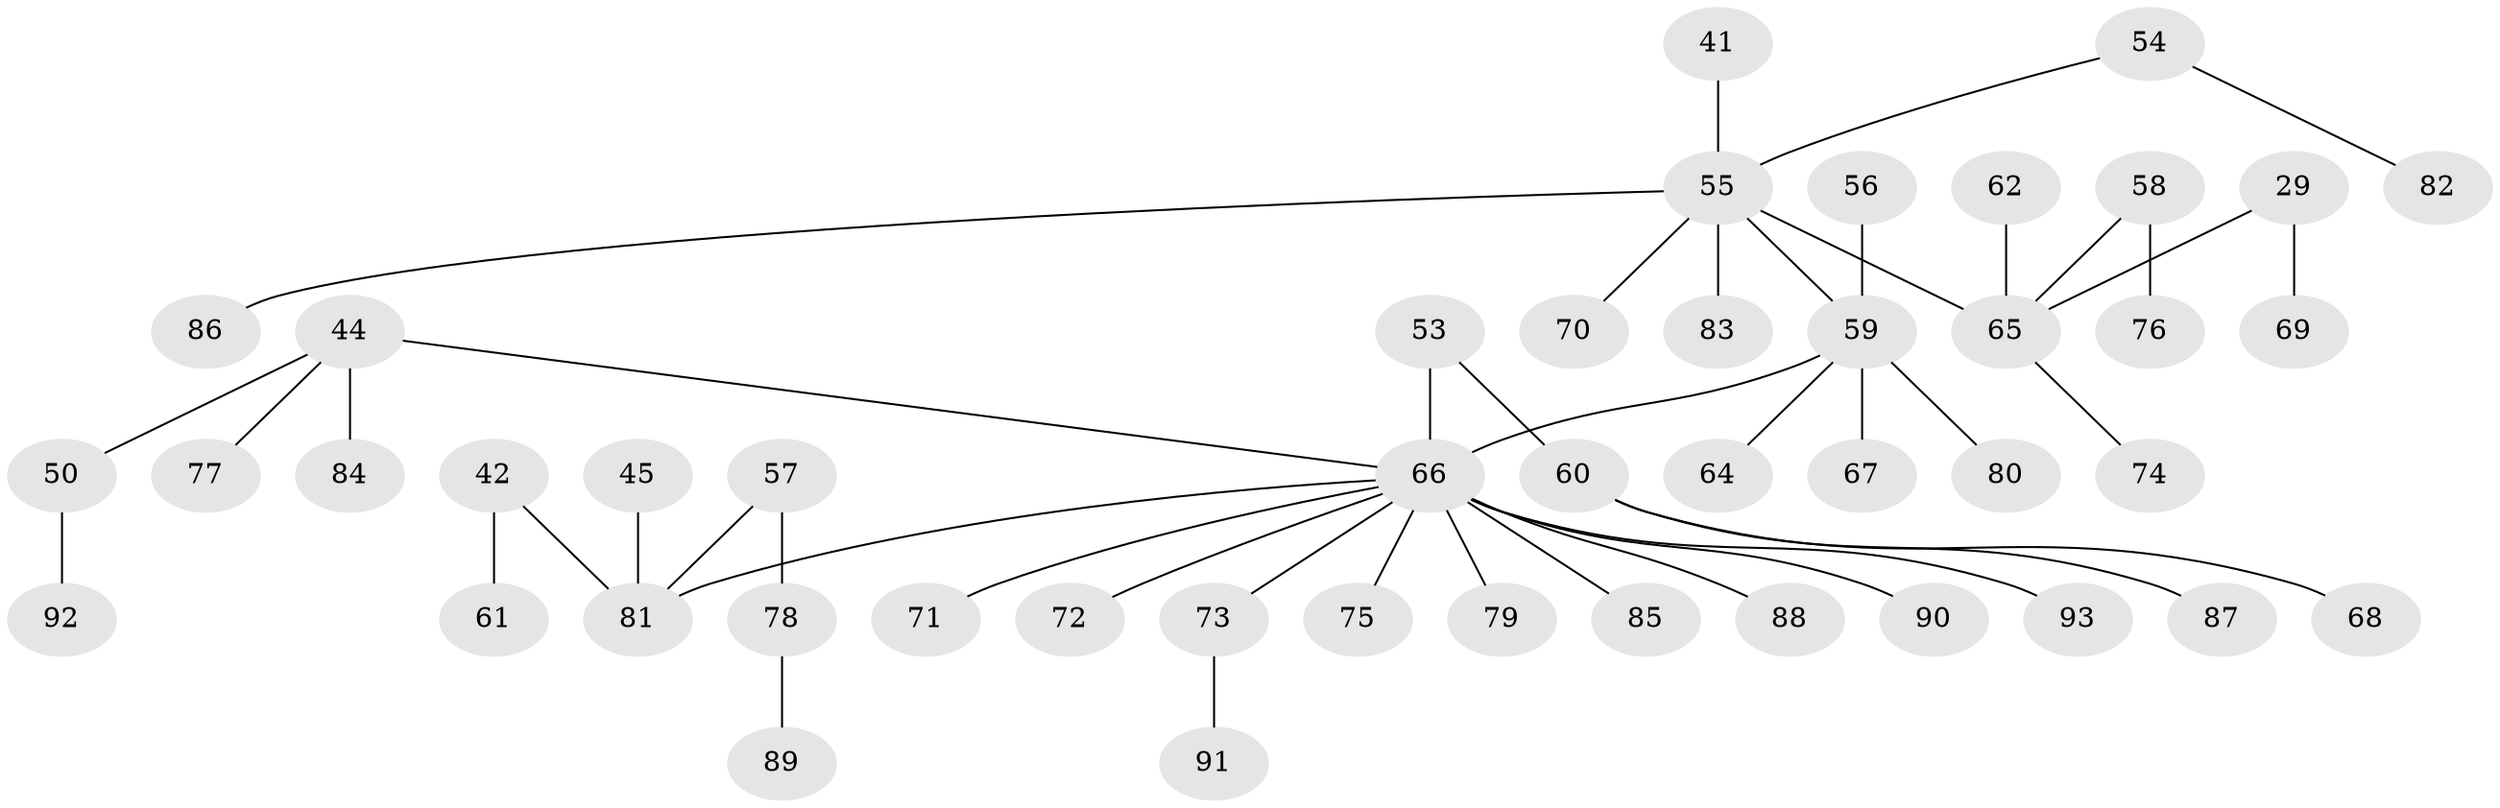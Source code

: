 // original degree distribution, {4: 0.06451612903225806, 5: 0.043010752688172046, 3: 0.10752688172043011, 7: 0.010752688172043012, 2: 0.3333333333333333, 1: 0.44086021505376344}
// Generated by graph-tools (version 1.1) at 2025/53/03/09/25 04:53:20]
// undirected, 46 vertices, 45 edges
graph export_dot {
graph [start="1"]
  node [color=gray90,style=filled];
  29;
  41;
  42;
  44;
  45;
  50;
  53;
  54;
  55 [super="+51"];
  56;
  57;
  58;
  59 [super="+5+6+36+37+47+52"];
  60;
  61;
  62;
  64;
  65 [super="+26+22"];
  66 [super="+16+13+24+27+30+31+14+15+25+49+43+48+63"];
  67;
  68;
  69;
  70;
  71;
  72;
  73 [super="+40+46"];
  74;
  75;
  76;
  77;
  78;
  79;
  80;
  81 [super="+35"];
  82;
  83;
  84;
  85;
  86;
  87;
  88;
  89;
  90;
  91;
  92;
  93;
  29 -- 69;
  29 -- 65;
  41 -- 55;
  42 -- 61;
  42 -- 81;
  44 -- 50;
  44 -- 77;
  44 -- 84;
  44 -- 66;
  45 -- 81;
  50 -- 92;
  53 -- 60;
  53 -- 66;
  54 -- 82;
  54 -- 55;
  55 -- 70;
  55 -- 65;
  55 -- 83;
  55 -- 86;
  55 -- 59;
  56 -- 59;
  57 -- 78;
  57 -- 81;
  58 -- 76;
  58 -- 65;
  59 -- 80;
  59 -- 66;
  59 -- 64;
  59 -- 67;
  60 -- 68;
  60 -- 87;
  62 -- 65;
  65 -- 74;
  66 -- 85;
  66 -- 93;
  66 -- 79;
  66 -- 81;
  66 -- 88;
  66 -- 90;
  66 -- 75;
  66 -- 72;
  66 -- 73;
  66 -- 71;
  73 -- 91;
  78 -- 89;
}
